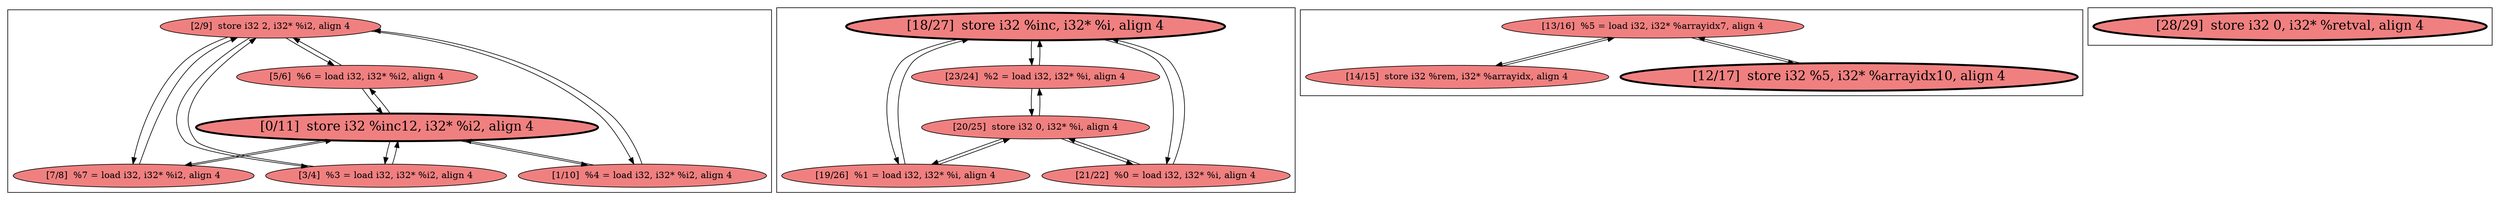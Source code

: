 
digraph G {



node52->node49 [ ]
node52->node50 [ ]
node62->node59 [ ]
node59->node62 [ ]
node54->node53 [ ]
node62->node63 [ ]
node61->node59 [ ]
node50->node52 [ ]
node51->node52 [ ]
node50->node53 [ ]
node60->node61 [ ]
node52->node51 [ ]
node49->node52 [ ]
node51->node53 [ ]
node53->node50 [ ]
node53->node54 [ ]
node53->node51 [ ]
node57->node55 [ ]
node61->node60 [ ]
node63->node61 [ ]
node55->node57 [ ]
node56->node57 [ ]
node57->node56 [ ]
node54->node52 [ ]
node60->node62 [ ]
node49->node53 [ ]
node62->node60 [ ]
node63->node62 [ ]
node59->node61 [ ]
node61->node63 [ ]
node52->node54 [ ]
node53->node49 [ ]


subgraph cluster3 {


node62 [penwidth=3.0,fontsize=20,fillcolor=lightcoral,label="[18/27]  store i32 %inc, i32* %i, align 4",shape=ellipse,style=filled ]
node61 [fillcolor=lightcoral,label="[20/25]  store i32 0, i32* %i, align 4",shape=ellipse,style=filled ]
node63 [fillcolor=lightcoral,label="[19/26]  %1 = load i32, i32* %i, align 4",shape=ellipse,style=filled ]
node59 [fillcolor=lightcoral,label="[23/24]  %2 = load i32, i32* %i, align 4",shape=ellipse,style=filled ]
node60 [fillcolor=lightcoral,label="[21/22]  %0 = load i32, i32* %i, align 4",shape=ellipse,style=filled ]



}

subgraph cluster2 {


node58 [penwidth=3.0,fontsize=20,fillcolor=lightcoral,label="[28/29]  store i32 0, i32* %retval, align 4",shape=ellipse,style=filled ]



}

subgraph cluster0 {


node53 [penwidth=3.0,fontsize=20,fillcolor=lightcoral,label="[0/11]  store i32 %inc12, i32* %i2, align 4",shape=ellipse,style=filled ]
node52 [fillcolor=lightcoral,label="[2/9]  store i32 2, i32* %i2, align 4",shape=ellipse,style=filled ]
node49 [fillcolor=lightcoral,label="[5/6]  %6 = load i32, i32* %i2, align 4",shape=ellipse,style=filled ]
node54 [fillcolor=lightcoral,label="[1/10]  %4 = load i32, i32* %i2, align 4",shape=ellipse,style=filled ]
node51 [fillcolor=lightcoral,label="[7/8]  %7 = load i32, i32* %i2, align 4",shape=ellipse,style=filled ]
node50 [fillcolor=lightcoral,label="[3/4]  %3 = load i32, i32* %i2, align 4",shape=ellipse,style=filled ]



}

subgraph cluster1 {


node57 [fillcolor=lightcoral,label="[13/16]  %5 = load i32, i32* %arrayidx7, align 4",shape=ellipse,style=filled ]
node55 [fillcolor=lightcoral,label="[14/15]  store i32 %rem, i32* %arrayidx, align 4",shape=ellipse,style=filled ]
node56 [penwidth=3.0,fontsize=20,fillcolor=lightcoral,label="[12/17]  store i32 %5, i32* %arrayidx10, align 4",shape=ellipse,style=filled ]



}

}
